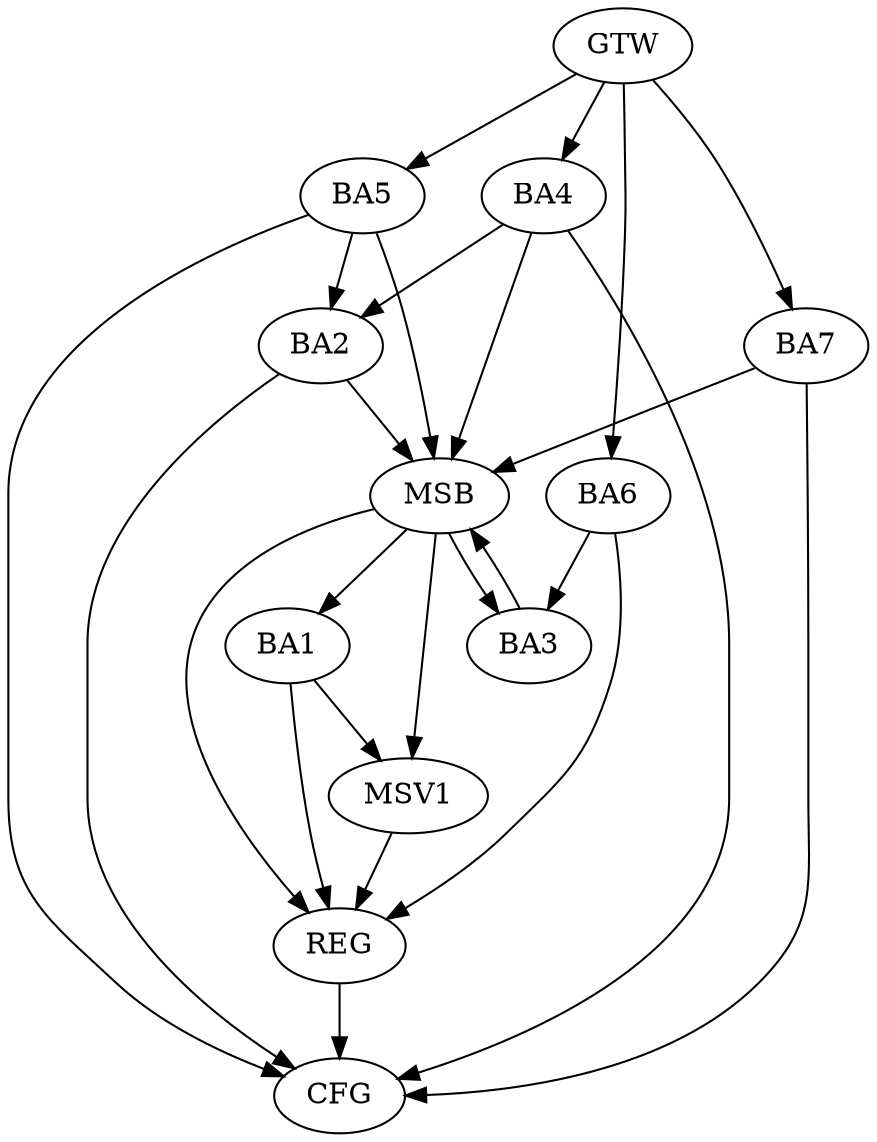 strict digraph G {
  BA1 [ label="BA1" ];
  BA2 [ label="BA2" ];
  BA3 [ label="BA3" ];
  BA4 [ label="BA4" ];
  BA5 [ label="BA5" ];
  BA6 [ label="BA6" ];
  BA7 [ label="BA7" ];
  GTW [ label="GTW" ];
  REG [ label="REG" ];
  MSB [ label="MSB" ];
  CFG [ label="CFG" ];
  MSV1 [ label="MSV1" ];
  BA6 -> BA3;
  GTW -> BA4;
  GTW -> BA5;
  GTW -> BA6;
  GTW -> BA7;
  BA1 -> REG;
  BA6 -> REG;
  BA2 -> MSB;
  MSB -> BA1;
  MSB -> REG;
  BA3 -> MSB;
  BA4 -> MSB;
  BA5 -> MSB;
  BA7 -> MSB;
  MSB -> BA3;
  BA5 -> CFG;
  BA7 -> CFG;
  BA2 -> CFG;
  BA4 -> CFG;
  REG -> CFG;
  BA4 -> BA2;
  BA5 -> BA2;
  BA1 -> MSV1;
  MSB -> MSV1;
  MSV1 -> REG;
}
